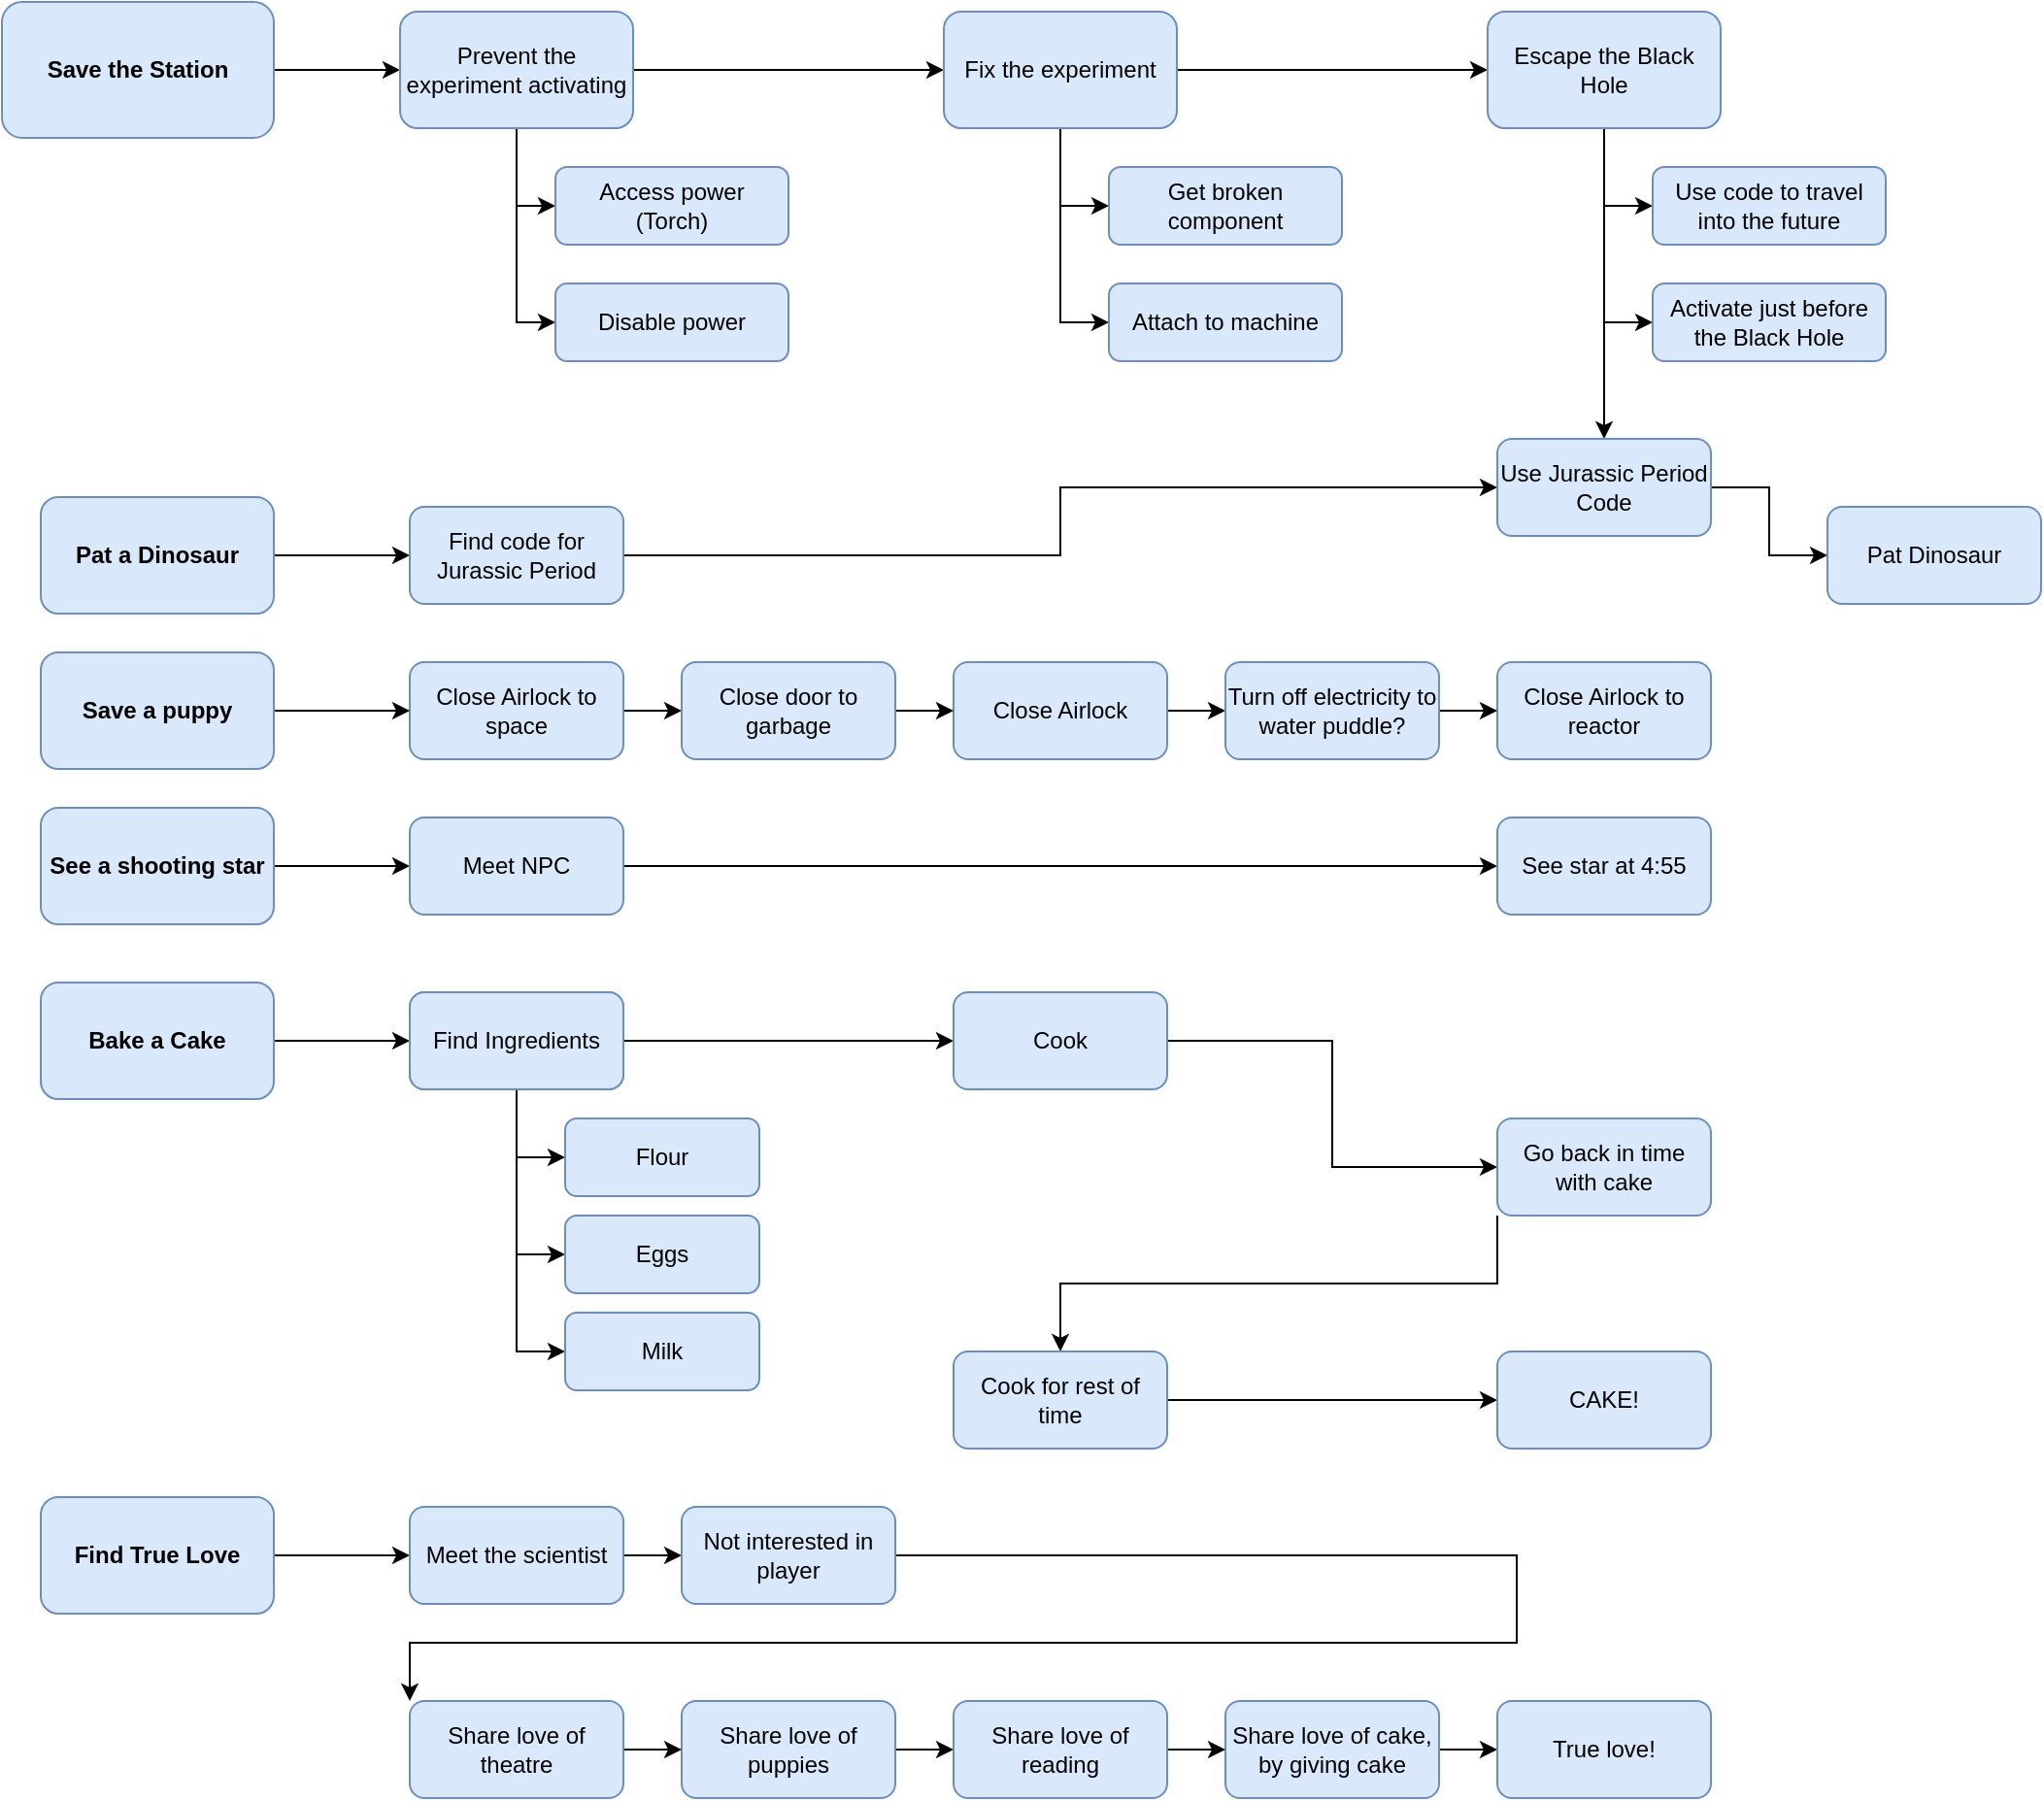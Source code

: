 <mxfile version="13.4.6" type="github">
  <diagram id="H_ADCNFSKE6KXyviuMyO" name="Page-1">
    <mxGraphModel dx="1038" dy="547" grid="1" gridSize="10" guides="1" tooltips="1" connect="1" arrows="1" fold="1" page="1" pageScale="1" pageWidth="850" pageHeight="1100" math="0" shadow="0">
      <root>
        <mxCell id="0" />
        <mxCell id="1" parent="0" />
        <mxCell id="KEr6oTCdbEEZz1s0yIdZ-9" style="edgeStyle=orthogonalEdgeStyle;rounded=0;orthogonalLoop=1;jettySize=auto;html=1;entryX=0;entryY=0.5;entryDx=0;entryDy=0;" edge="1" parent="1" source="KEr6oTCdbEEZz1s0yIdZ-1" target="KEr6oTCdbEEZz1s0yIdZ-7">
          <mxGeometry relative="1" as="geometry" />
        </mxCell>
        <mxCell id="KEr6oTCdbEEZz1s0yIdZ-1" value="&lt;b&gt;Save the Station&lt;/b&gt;" style="rounded=1;whiteSpace=wrap;html=1;fillColor=#dae8fc;strokeColor=#6c8ebf;" vertex="1" parent="1">
          <mxGeometry x="20" y="35" width="140" height="70" as="geometry" />
        </mxCell>
        <mxCell id="KEr6oTCdbEEZz1s0yIdZ-20" style="edgeStyle=orthogonalEdgeStyle;rounded=0;orthogonalLoop=1;jettySize=auto;html=1;entryX=0;entryY=0.5;entryDx=0;entryDy=0;" edge="1" parent="1" source="KEr6oTCdbEEZz1s0yIdZ-2" target="KEr6oTCdbEEZz1s0yIdZ-17">
          <mxGeometry relative="1" as="geometry" />
        </mxCell>
        <mxCell id="KEr6oTCdbEEZz1s0yIdZ-2" value="Close Airlock to space" style="rounded=1;whiteSpace=wrap;html=1;fillColor=#dae8fc;strokeColor=#6c8ebf;" vertex="1" parent="1">
          <mxGeometry x="230" y="375" width="110" height="50" as="geometry" />
        </mxCell>
        <mxCell id="KEr6oTCdbEEZz1s0yIdZ-27" style="edgeStyle=orthogonalEdgeStyle;rounded=0;orthogonalLoop=1;jettySize=auto;html=1;entryX=0;entryY=0.5;entryDx=0;entryDy=0;" edge="1" parent="1" source="KEr6oTCdbEEZz1s0yIdZ-3" target="KEr6oTCdbEEZz1s0yIdZ-24">
          <mxGeometry relative="1" as="geometry" />
        </mxCell>
        <mxCell id="KEr6oTCdbEEZz1s0yIdZ-3" value="&lt;b&gt;See a shooting star&lt;/b&gt;" style="rounded=1;whiteSpace=wrap;html=1;fillColor=#dae8fc;strokeColor=#6c8ebf;" vertex="1" parent="1">
          <mxGeometry x="40" y="450" width="120" height="60" as="geometry" />
        </mxCell>
        <mxCell id="KEr6oTCdbEEZz1s0yIdZ-31" style="edgeStyle=orthogonalEdgeStyle;rounded=0;orthogonalLoop=1;jettySize=auto;html=1;entryX=0;entryY=0.5;entryDx=0;entryDy=0;" edge="1" parent="1" source="KEr6oTCdbEEZz1s0yIdZ-4" target="KEr6oTCdbEEZz1s0yIdZ-29">
          <mxGeometry relative="1" as="geometry" />
        </mxCell>
        <mxCell id="KEr6oTCdbEEZz1s0yIdZ-4" value="&lt;b&gt;Pat a Dinosaur&lt;/b&gt;" style="rounded=1;whiteSpace=wrap;html=1;fillColor=#dae8fc;strokeColor=#6c8ebf;" vertex="1" parent="1">
          <mxGeometry x="40" y="290" width="120" height="60" as="geometry" />
        </mxCell>
        <mxCell id="KEr6oTCdbEEZz1s0yIdZ-34" style="edgeStyle=orthogonalEdgeStyle;rounded=0;orthogonalLoop=1;jettySize=auto;html=1;exitX=1;exitY=0.5;exitDx=0;exitDy=0;entryX=0;entryY=0.5;entryDx=0;entryDy=0;" edge="1" parent="1" source="KEr6oTCdbEEZz1s0yIdZ-5" target="KEr6oTCdbEEZz1s0yIdZ-33">
          <mxGeometry relative="1" as="geometry" />
        </mxCell>
        <mxCell id="KEr6oTCdbEEZz1s0yIdZ-5" value="&lt;b&gt;Bake a Cake&lt;/b&gt;" style="rounded=1;whiteSpace=wrap;html=1;fillColor=#dae8fc;strokeColor=#6c8ebf;" vertex="1" parent="1">
          <mxGeometry x="40" y="540" width="120" height="60" as="geometry" />
        </mxCell>
        <mxCell id="KEr6oTCdbEEZz1s0yIdZ-52" style="edgeStyle=orthogonalEdgeStyle;rounded=0;orthogonalLoop=1;jettySize=auto;html=1;exitX=1;exitY=0.5;exitDx=0;exitDy=0;entryX=0;entryY=0.5;entryDx=0;entryDy=0;" edge="1" parent="1" source="KEr6oTCdbEEZz1s0yIdZ-6">
          <mxGeometry relative="1" as="geometry">
            <mxPoint x="230" y="835" as="targetPoint" />
          </mxGeometry>
        </mxCell>
        <mxCell id="KEr6oTCdbEEZz1s0yIdZ-6" value="&lt;b&gt;Find True Love&lt;/b&gt;" style="rounded=1;whiteSpace=wrap;html=1;fillColor=#dae8fc;strokeColor=#6c8ebf;" vertex="1" parent="1">
          <mxGeometry x="40" y="805" width="120" height="60" as="geometry" />
        </mxCell>
        <mxCell id="KEr6oTCdbEEZz1s0yIdZ-10" style="edgeStyle=orthogonalEdgeStyle;rounded=0;orthogonalLoop=1;jettySize=auto;html=1;entryX=0;entryY=0.5;entryDx=0;entryDy=0;" edge="1" parent="1" source="KEr6oTCdbEEZz1s0yIdZ-7" target="KEr6oTCdbEEZz1s0yIdZ-8">
          <mxGeometry relative="1" as="geometry" />
        </mxCell>
        <mxCell id="KEr6oTCdbEEZz1s0yIdZ-70" style="edgeStyle=orthogonalEdgeStyle;rounded=0;orthogonalLoop=1;jettySize=auto;html=1;exitX=0.5;exitY=1;exitDx=0;exitDy=0;entryX=0;entryY=0.5;entryDx=0;entryDy=0;" edge="1" parent="1" source="KEr6oTCdbEEZz1s0yIdZ-7" target="KEr6oTCdbEEZz1s0yIdZ-68">
          <mxGeometry relative="1" as="geometry" />
        </mxCell>
        <mxCell id="KEr6oTCdbEEZz1s0yIdZ-71" style="edgeStyle=orthogonalEdgeStyle;rounded=0;orthogonalLoop=1;jettySize=auto;html=1;exitX=0.5;exitY=1;exitDx=0;exitDy=0;entryX=0;entryY=0.5;entryDx=0;entryDy=0;" edge="1" parent="1" source="KEr6oTCdbEEZz1s0yIdZ-7" target="KEr6oTCdbEEZz1s0yIdZ-69">
          <mxGeometry relative="1" as="geometry" />
        </mxCell>
        <mxCell id="KEr6oTCdbEEZz1s0yIdZ-7" value="Prevent the experiment activating" style="rounded=1;whiteSpace=wrap;html=1;fillColor=#dae8fc;strokeColor=#6c8ebf;" vertex="1" parent="1">
          <mxGeometry x="225" y="40" width="120" height="60" as="geometry" />
        </mxCell>
        <mxCell id="KEr6oTCdbEEZz1s0yIdZ-12" style="edgeStyle=orthogonalEdgeStyle;rounded=0;orthogonalLoop=1;jettySize=auto;html=1;entryX=0;entryY=0.5;entryDx=0;entryDy=0;" edge="1" parent="1" source="KEr6oTCdbEEZz1s0yIdZ-8" target="KEr6oTCdbEEZz1s0yIdZ-11">
          <mxGeometry relative="1" as="geometry" />
        </mxCell>
        <mxCell id="KEr6oTCdbEEZz1s0yIdZ-73" style="edgeStyle=orthogonalEdgeStyle;rounded=0;orthogonalLoop=1;jettySize=auto;html=1;exitX=0.5;exitY=1;exitDx=0;exitDy=0;entryX=0;entryY=0.5;entryDx=0;entryDy=0;" edge="1" parent="1" source="KEr6oTCdbEEZz1s0yIdZ-8" target="KEr6oTCdbEEZz1s0yIdZ-72">
          <mxGeometry relative="1" as="geometry" />
        </mxCell>
        <mxCell id="KEr6oTCdbEEZz1s0yIdZ-75" style="edgeStyle=orthogonalEdgeStyle;rounded=0;orthogonalLoop=1;jettySize=auto;html=1;exitX=0.5;exitY=1;exitDx=0;exitDy=0;entryX=0;entryY=0.5;entryDx=0;entryDy=0;" edge="1" parent="1" source="KEr6oTCdbEEZz1s0yIdZ-8" target="KEr6oTCdbEEZz1s0yIdZ-74">
          <mxGeometry relative="1" as="geometry" />
        </mxCell>
        <mxCell id="KEr6oTCdbEEZz1s0yIdZ-8" value="Fix the experiment" style="rounded=1;whiteSpace=wrap;html=1;fillColor=#dae8fc;strokeColor=#6c8ebf;" vertex="1" parent="1">
          <mxGeometry x="505" y="40" width="120" height="60" as="geometry" />
        </mxCell>
        <mxCell id="KEr6oTCdbEEZz1s0yIdZ-77" style="edgeStyle=orthogonalEdgeStyle;rounded=0;orthogonalLoop=1;jettySize=auto;html=1;exitX=0.5;exitY=1;exitDx=0;exitDy=0;entryX=0;entryY=0.5;entryDx=0;entryDy=0;" edge="1" parent="1" source="KEr6oTCdbEEZz1s0yIdZ-11" target="KEr6oTCdbEEZz1s0yIdZ-76">
          <mxGeometry relative="1" as="geometry" />
        </mxCell>
        <mxCell id="KEr6oTCdbEEZz1s0yIdZ-79" style="edgeStyle=orthogonalEdgeStyle;rounded=0;orthogonalLoop=1;jettySize=auto;html=1;exitX=0.5;exitY=1;exitDx=0;exitDy=0;entryX=0;entryY=0.5;entryDx=0;entryDy=0;" edge="1" parent="1" source="KEr6oTCdbEEZz1s0yIdZ-11" target="KEr6oTCdbEEZz1s0yIdZ-78">
          <mxGeometry relative="1" as="geometry" />
        </mxCell>
        <mxCell id="KEr6oTCdbEEZz1s0yIdZ-81" style="edgeStyle=orthogonalEdgeStyle;rounded=0;orthogonalLoop=1;jettySize=auto;html=1;exitX=0.5;exitY=1;exitDx=0;exitDy=0;entryX=0.5;entryY=0;entryDx=0;entryDy=0;" edge="1" parent="1" source="KEr6oTCdbEEZz1s0yIdZ-11" target="KEr6oTCdbEEZz1s0yIdZ-30">
          <mxGeometry relative="1" as="geometry" />
        </mxCell>
        <mxCell id="KEr6oTCdbEEZz1s0yIdZ-11" value="Escape the Black Hole" style="rounded=1;whiteSpace=wrap;html=1;fillColor=#dae8fc;strokeColor=#6c8ebf;" vertex="1" parent="1">
          <mxGeometry x="785" y="40" width="120" height="60" as="geometry" />
        </mxCell>
        <mxCell id="KEr6oTCdbEEZz1s0yIdZ-19" style="edgeStyle=orthogonalEdgeStyle;rounded=0;orthogonalLoop=1;jettySize=auto;html=1;entryX=0;entryY=0.5;entryDx=0;entryDy=0;" edge="1" parent="1" source="KEr6oTCdbEEZz1s0yIdZ-13" target="KEr6oTCdbEEZz1s0yIdZ-2">
          <mxGeometry relative="1" as="geometry" />
        </mxCell>
        <mxCell id="KEr6oTCdbEEZz1s0yIdZ-13" value="&lt;b&gt;Save a puppy&lt;/b&gt;" style="rounded=1;whiteSpace=wrap;html=1;fillColor=#dae8fc;strokeColor=#6c8ebf;" vertex="1" parent="1">
          <mxGeometry x="40" y="370" width="120" height="60" as="geometry" />
        </mxCell>
        <mxCell id="KEr6oTCdbEEZz1s0yIdZ-22" style="edgeStyle=orthogonalEdgeStyle;rounded=0;orthogonalLoop=1;jettySize=auto;html=1;exitX=1;exitY=0.5;exitDx=0;exitDy=0;entryX=0;entryY=0.5;entryDx=0;entryDy=0;" edge="1" parent="1" source="KEr6oTCdbEEZz1s0yIdZ-15" target="KEr6oTCdbEEZz1s0yIdZ-18">
          <mxGeometry relative="1" as="geometry" />
        </mxCell>
        <mxCell id="KEr6oTCdbEEZz1s0yIdZ-15" value="Close Airlock" style="rounded=1;whiteSpace=wrap;html=1;fillColor=#dae8fc;strokeColor=#6c8ebf;" vertex="1" parent="1">
          <mxGeometry x="510" y="375" width="110" height="50" as="geometry" />
        </mxCell>
        <mxCell id="KEr6oTCdbEEZz1s0yIdZ-16" value="Close Airlock to reactor" style="rounded=1;whiteSpace=wrap;html=1;fillColor=#dae8fc;strokeColor=#6c8ebf;" vertex="1" parent="1">
          <mxGeometry x="790" y="375" width="110" height="50" as="geometry" />
        </mxCell>
        <mxCell id="KEr6oTCdbEEZz1s0yIdZ-21" style="edgeStyle=orthogonalEdgeStyle;rounded=0;orthogonalLoop=1;jettySize=auto;html=1;exitX=1;exitY=0.5;exitDx=0;exitDy=0;entryX=0;entryY=0.5;entryDx=0;entryDy=0;" edge="1" parent="1" source="KEr6oTCdbEEZz1s0yIdZ-17" target="KEr6oTCdbEEZz1s0yIdZ-15">
          <mxGeometry relative="1" as="geometry" />
        </mxCell>
        <mxCell id="KEr6oTCdbEEZz1s0yIdZ-17" value="Close door to garbage" style="rounded=1;whiteSpace=wrap;html=1;fillColor=#dae8fc;strokeColor=#6c8ebf;" vertex="1" parent="1">
          <mxGeometry x="370" y="375" width="110" height="50" as="geometry" />
        </mxCell>
        <mxCell id="KEr6oTCdbEEZz1s0yIdZ-23" style="edgeStyle=orthogonalEdgeStyle;rounded=0;orthogonalLoop=1;jettySize=auto;html=1;exitX=1;exitY=0.5;exitDx=0;exitDy=0;entryX=0;entryY=0.5;entryDx=0;entryDy=0;" edge="1" parent="1" source="KEr6oTCdbEEZz1s0yIdZ-18" target="KEr6oTCdbEEZz1s0yIdZ-16">
          <mxGeometry relative="1" as="geometry" />
        </mxCell>
        <mxCell id="KEr6oTCdbEEZz1s0yIdZ-18" value="Turn off electricity to water puddle?" style="rounded=1;whiteSpace=wrap;html=1;fillColor=#dae8fc;strokeColor=#6c8ebf;" vertex="1" parent="1">
          <mxGeometry x="650" y="375" width="110" height="50" as="geometry" />
        </mxCell>
        <mxCell id="KEr6oTCdbEEZz1s0yIdZ-26" style="edgeStyle=orthogonalEdgeStyle;rounded=0;orthogonalLoop=1;jettySize=auto;html=1;entryX=0;entryY=0.5;entryDx=0;entryDy=0;" edge="1" parent="1" source="KEr6oTCdbEEZz1s0yIdZ-24" target="KEr6oTCdbEEZz1s0yIdZ-25">
          <mxGeometry relative="1" as="geometry" />
        </mxCell>
        <mxCell id="KEr6oTCdbEEZz1s0yIdZ-24" value="Meet NPC" style="rounded=1;whiteSpace=wrap;html=1;fillColor=#dae8fc;strokeColor=#6c8ebf;" vertex="1" parent="1">
          <mxGeometry x="230" y="455" width="110" height="50" as="geometry" />
        </mxCell>
        <mxCell id="KEr6oTCdbEEZz1s0yIdZ-25" value="See star at 4:55" style="rounded=1;whiteSpace=wrap;html=1;fillColor=#dae8fc;strokeColor=#6c8ebf;" vertex="1" parent="1">
          <mxGeometry x="790" y="455" width="110" height="50" as="geometry" />
        </mxCell>
        <mxCell id="KEr6oTCdbEEZz1s0yIdZ-32" style="edgeStyle=orthogonalEdgeStyle;rounded=0;orthogonalLoop=1;jettySize=auto;html=1;entryX=0;entryY=0.5;entryDx=0;entryDy=0;" edge="1" parent="1" source="KEr6oTCdbEEZz1s0yIdZ-29" target="KEr6oTCdbEEZz1s0yIdZ-30">
          <mxGeometry relative="1" as="geometry" />
        </mxCell>
        <mxCell id="KEr6oTCdbEEZz1s0yIdZ-29" value="Find code for Jurassic Period" style="rounded=1;whiteSpace=wrap;html=1;fillColor=#dae8fc;strokeColor=#6c8ebf;" vertex="1" parent="1">
          <mxGeometry x="230" y="295" width="110" height="50" as="geometry" />
        </mxCell>
        <mxCell id="KEr6oTCdbEEZz1s0yIdZ-82" style="edgeStyle=orthogonalEdgeStyle;rounded=0;orthogonalLoop=1;jettySize=auto;html=1;exitX=1;exitY=0.5;exitDx=0;exitDy=0;entryX=0;entryY=0.5;entryDx=0;entryDy=0;" edge="1" parent="1" source="KEr6oTCdbEEZz1s0yIdZ-30" target="KEr6oTCdbEEZz1s0yIdZ-80">
          <mxGeometry relative="1" as="geometry" />
        </mxCell>
        <mxCell id="KEr6oTCdbEEZz1s0yIdZ-30" value="Use Jurassic Period Code" style="rounded=1;whiteSpace=wrap;html=1;fillColor=#dae8fc;strokeColor=#6c8ebf;" vertex="1" parent="1">
          <mxGeometry x="790" y="260" width="110" height="50" as="geometry" />
        </mxCell>
        <mxCell id="KEr6oTCdbEEZz1s0yIdZ-38" style="edgeStyle=orthogonalEdgeStyle;rounded=0;orthogonalLoop=1;jettySize=auto;html=1;exitX=0.5;exitY=1;exitDx=0;exitDy=0;entryX=0;entryY=0.5;entryDx=0;entryDy=0;" edge="1" parent="1" source="KEr6oTCdbEEZz1s0yIdZ-33" target="KEr6oTCdbEEZz1s0yIdZ-35">
          <mxGeometry relative="1" as="geometry" />
        </mxCell>
        <mxCell id="KEr6oTCdbEEZz1s0yIdZ-39" style="edgeStyle=orthogonalEdgeStyle;rounded=0;orthogonalLoop=1;jettySize=auto;html=1;exitX=0.5;exitY=1;exitDx=0;exitDy=0;entryX=0;entryY=0.5;entryDx=0;entryDy=0;" edge="1" parent="1" source="KEr6oTCdbEEZz1s0yIdZ-33" target="KEr6oTCdbEEZz1s0yIdZ-36">
          <mxGeometry relative="1" as="geometry" />
        </mxCell>
        <mxCell id="KEr6oTCdbEEZz1s0yIdZ-40" style="edgeStyle=orthogonalEdgeStyle;rounded=0;orthogonalLoop=1;jettySize=auto;html=1;exitX=0.5;exitY=1;exitDx=0;exitDy=0;entryX=0;entryY=0.5;entryDx=0;entryDy=0;" edge="1" parent="1" source="KEr6oTCdbEEZz1s0yIdZ-33" target="KEr6oTCdbEEZz1s0yIdZ-37">
          <mxGeometry relative="1" as="geometry" />
        </mxCell>
        <mxCell id="KEr6oTCdbEEZz1s0yIdZ-43" style="edgeStyle=orthogonalEdgeStyle;rounded=0;orthogonalLoop=1;jettySize=auto;html=1;exitX=1;exitY=0.5;exitDx=0;exitDy=0;entryX=0;entryY=0.5;entryDx=0;entryDy=0;" edge="1" parent="1" source="KEr6oTCdbEEZz1s0yIdZ-33" target="KEr6oTCdbEEZz1s0yIdZ-42">
          <mxGeometry relative="1" as="geometry" />
        </mxCell>
        <mxCell id="KEr6oTCdbEEZz1s0yIdZ-33" value="Find Ingredients" style="rounded=1;whiteSpace=wrap;html=1;fillColor=#dae8fc;strokeColor=#6c8ebf;" vertex="1" parent="1">
          <mxGeometry x="230" y="545" width="110" height="50" as="geometry" />
        </mxCell>
        <mxCell id="KEr6oTCdbEEZz1s0yIdZ-35" value="Flour" style="rounded=1;whiteSpace=wrap;html=1;fillColor=#dae8fc;strokeColor=#6c8ebf;" vertex="1" parent="1">
          <mxGeometry x="310" y="610" width="100" height="40" as="geometry" />
        </mxCell>
        <mxCell id="KEr6oTCdbEEZz1s0yIdZ-36" value="Eggs" style="rounded=1;whiteSpace=wrap;html=1;fillColor=#dae8fc;strokeColor=#6c8ebf;" vertex="1" parent="1">
          <mxGeometry x="310" y="660" width="100" height="40" as="geometry" />
        </mxCell>
        <mxCell id="KEr6oTCdbEEZz1s0yIdZ-37" value="&lt;div&gt;Milk&lt;/div&gt;" style="rounded=1;whiteSpace=wrap;html=1;fillColor=#dae8fc;strokeColor=#6c8ebf;" vertex="1" parent="1">
          <mxGeometry x="310" y="710" width="100" height="40" as="geometry" />
        </mxCell>
        <mxCell id="KEr6oTCdbEEZz1s0yIdZ-45" style="edgeStyle=orthogonalEdgeStyle;rounded=0;orthogonalLoop=1;jettySize=auto;html=1;exitX=1;exitY=0.5;exitDx=0;exitDy=0;entryX=0;entryY=0.5;entryDx=0;entryDy=0;" edge="1" parent="1" source="KEr6oTCdbEEZz1s0yIdZ-42" target="KEr6oTCdbEEZz1s0yIdZ-44">
          <mxGeometry relative="1" as="geometry" />
        </mxCell>
        <mxCell id="KEr6oTCdbEEZz1s0yIdZ-42" value="Cook" style="rounded=1;whiteSpace=wrap;html=1;fillColor=#dae8fc;strokeColor=#6c8ebf;" vertex="1" parent="1">
          <mxGeometry x="510" y="545" width="110" height="50" as="geometry" />
        </mxCell>
        <mxCell id="KEr6oTCdbEEZz1s0yIdZ-47" style="edgeStyle=orthogonalEdgeStyle;rounded=0;orthogonalLoop=1;jettySize=auto;html=1;exitX=0;exitY=1;exitDx=0;exitDy=0;entryX=0.5;entryY=0;entryDx=0;entryDy=0;" edge="1" parent="1" source="KEr6oTCdbEEZz1s0yIdZ-44" target="KEr6oTCdbEEZz1s0yIdZ-46">
          <mxGeometry relative="1" as="geometry" />
        </mxCell>
        <mxCell id="KEr6oTCdbEEZz1s0yIdZ-44" value="Go back in time with cake" style="rounded=1;whiteSpace=wrap;html=1;fillColor=#dae8fc;strokeColor=#6c8ebf;" vertex="1" parent="1">
          <mxGeometry x="790" y="610" width="110" height="50" as="geometry" />
        </mxCell>
        <mxCell id="KEr6oTCdbEEZz1s0yIdZ-49" style="edgeStyle=orthogonalEdgeStyle;rounded=0;orthogonalLoop=1;jettySize=auto;html=1;exitX=1;exitY=0.5;exitDx=0;exitDy=0;entryX=0;entryY=0.5;entryDx=0;entryDy=0;" edge="1" parent="1" source="KEr6oTCdbEEZz1s0yIdZ-46" target="KEr6oTCdbEEZz1s0yIdZ-48">
          <mxGeometry relative="1" as="geometry" />
        </mxCell>
        <mxCell id="KEr6oTCdbEEZz1s0yIdZ-46" value="Cook for rest of time" style="rounded=1;whiteSpace=wrap;html=1;fillColor=#dae8fc;strokeColor=#6c8ebf;" vertex="1" parent="1">
          <mxGeometry x="510" y="730" width="110" height="50" as="geometry" />
        </mxCell>
        <mxCell id="KEr6oTCdbEEZz1s0yIdZ-48" value="CAKE!" style="rounded=1;whiteSpace=wrap;html=1;fillColor=#dae8fc;strokeColor=#6c8ebf;" vertex="1" parent="1">
          <mxGeometry x="790" y="730" width="110" height="50" as="geometry" />
        </mxCell>
        <mxCell id="KEr6oTCdbEEZz1s0yIdZ-50" value="Find Ingredients" style="rounded=1;whiteSpace=wrap;html=1;fillColor=#dae8fc;strokeColor=#6c8ebf;" vertex="1" parent="1">
          <mxGeometry x="230" y="545" width="110" height="50" as="geometry" />
        </mxCell>
        <mxCell id="KEr6oTCdbEEZz1s0yIdZ-64" style="edgeStyle=orthogonalEdgeStyle;rounded=0;orthogonalLoop=1;jettySize=auto;html=1;exitX=1;exitY=0.5;exitDx=0;exitDy=0;entryX=0;entryY=0.5;entryDx=0;entryDy=0;" edge="1" parent="1" source="KEr6oTCdbEEZz1s0yIdZ-55" target="KEr6oTCdbEEZz1s0yIdZ-63">
          <mxGeometry relative="1" as="geometry" />
        </mxCell>
        <mxCell id="KEr6oTCdbEEZz1s0yIdZ-55" value="Meet the scientist" style="rounded=1;whiteSpace=wrap;html=1;fillColor=#dae8fc;strokeColor=#6c8ebf;" vertex="1" parent="1">
          <mxGeometry x="230" y="810" width="110" height="50" as="geometry" />
        </mxCell>
        <mxCell id="KEr6oTCdbEEZz1s0yIdZ-56" style="edgeStyle=orthogonalEdgeStyle;rounded=0;orthogonalLoop=1;jettySize=auto;html=1;exitX=1;exitY=0.5;exitDx=0;exitDy=0;entryX=0;entryY=0.5;entryDx=0;entryDy=0;" edge="1" parent="1" source="KEr6oTCdbEEZz1s0yIdZ-57" target="KEr6oTCdbEEZz1s0yIdZ-62">
          <mxGeometry relative="1" as="geometry" />
        </mxCell>
        <mxCell id="KEr6oTCdbEEZz1s0yIdZ-57" value="Share love of puppies" style="rounded=1;whiteSpace=wrap;html=1;fillColor=#dae8fc;strokeColor=#6c8ebf;" vertex="1" parent="1">
          <mxGeometry x="370" y="910" width="110" height="50" as="geometry" />
        </mxCell>
        <mxCell id="KEr6oTCdbEEZz1s0yIdZ-67" style="edgeStyle=orthogonalEdgeStyle;rounded=0;orthogonalLoop=1;jettySize=auto;html=1;exitX=1;exitY=0.5;exitDx=0;exitDy=0;entryX=0;entryY=0.5;entryDx=0;entryDy=0;" edge="1" parent="1" source="KEr6oTCdbEEZz1s0yIdZ-58" target="KEr6oTCdbEEZz1s0yIdZ-66">
          <mxGeometry relative="1" as="geometry" />
        </mxCell>
        <mxCell id="KEr6oTCdbEEZz1s0yIdZ-58" value="Share love of cake, by giving cake " style="rounded=1;whiteSpace=wrap;html=1;fillColor=#dae8fc;strokeColor=#6c8ebf;" vertex="1" parent="1">
          <mxGeometry x="650" y="910" width="110" height="50" as="geometry" />
        </mxCell>
        <mxCell id="KEr6oTCdbEEZz1s0yIdZ-59" style="edgeStyle=orthogonalEdgeStyle;rounded=0;orthogonalLoop=1;jettySize=auto;html=1;exitX=1;exitY=0.5;exitDx=0;exitDy=0;entryX=0;entryY=0.5;entryDx=0;entryDy=0;" edge="1" parent="1" source="KEr6oTCdbEEZz1s0yIdZ-60" target="KEr6oTCdbEEZz1s0yIdZ-57">
          <mxGeometry relative="1" as="geometry" />
        </mxCell>
        <mxCell id="KEr6oTCdbEEZz1s0yIdZ-60" value="Share love of theatre " style="rounded=1;whiteSpace=wrap;html=1;fillColor=#dae8fc;strokeColor=#6c8ebf;" vertex="1" parent="1">
          <mxGeometry x="230" y="910" width="110" height="50" as="geometry" />
        </mxCell>
        <mxCell id="KEr6oTCdbEEZz1s0yIdZ-61" style="edgeStyle=orthogonalEdgeStyle;rounded=0;orthogonalLoop=1;jettySize=auto;html=1;exitX=1;exitY=0.5;exitDx=0;exitDy=0;entryX=0;entryY=0.5;entryDx=0;entryDy=0;" edge="1" parent="1" source="KEr6oTCdbEEZz1s0yIdZ-62" target="KEr6oTCdbEEZz1s0yIdZ-58">
          <mxGeometry relative="1" as="geometry" />
        </mxCell>
        <mxCell id="KEr6oTCdbEEZz1s0yIdZ-62" value="Share love of reading" style="rounded=1;whiteSpace=wrap;html=1;fillColor=#dae8fc;strokeColor=#6c8ebf;" vertex="1" parent="1">
          <mxGeometry x="510" y="910" width="110" height="50" as="geometry" />
        </mxCell>
        <mxCell id="KEr6oTCdbEEZz1s0yIdZ-65" style="edgeStyle=orthogonalEdgeStyle;rounded=0;orthogonalLoop=1;jettySize=auto;html=1;exitX=1;exitY=0.5;exitDx=0;exitDy=0;entryX=0;entryY=0;entryDx=0;entryDy=0;" edge="1" parent="1" source="KEr6oTCdbEEZz1s0yIdZ-63" target="KEr6oTCdbEEZz1s0yIdZ-60">
          <mxGeometry relative="1" as="geometry">
            <mxPoint x="240" y="880" as="targetPoint" />
            <Array as="points">
              <mxPoint x="800" y="835" />
              <mxPoint x="800" y="880" />
              <mxPoint x="230" y="880" />
            </Array>
          </mxGeometry>
        </mxCell>
        <mxCell id="KEr6oTCdbEEZz1s0yIdZ-63" value="Not interested in player" style="rounded=1;whiteSpace=wrap;html=1;fillColor=#dae8fc;strokeColor=#6c8ebf;" vertex="1" parent="1">
          <mxGeometry x="370" y="810" width="110" height="50" as="geometry" />
        </mxCell>
        <mxCell id="KEr6oTCdbEEZz1s0yIdZ-66" value="True love!" style="rounded=1;whiteSpace=wrap;html=1;fillColor=#dae8fc;strokeColor=#6c8ebf;" vertex="1" parent="1">
          <mxGeometry x="790" y="910" width="110" height="50" as="geometry" />
        </mxCell>
        <mxCell id="KEr6oTCdbEEZz1s0yIdZ-68" value="Access power&lt;br&gt;(Torch)" style="rounded=1;whiteSpace=wrap;html=1;fillColor=#dae8fc;strokeColor=#6c8ebf;" vertex="1" parent="1">
          <mxGeometry x="305" y="120" width="120" height="40" as="geometry" />
        </mxCell>
        <mxCell id="KEr6oTCdbEEZz1s0yIdZ-69" value="Disable power" style="rounded=1;whiteSpace=wrap;html=1;fillColor=#dae8fc;strokeColor=#6c8ebf;" vertex="1" parent="1">
          <mxGeometry x="305" y="180" width="120" height="40" as="geometry" />
        </mxCell>
        <mxCell id="KEr6oTCdbEEZz1s0yIdZ-72" value="Get broken component" style="rounded=1;whiteSpace=wrap;html=1;fillColor=#dae8fc;strokeColor=#6c8ebf;" vertex="1" parent="1">
          <mxGeometry x="590" y="120" width="120" height="40" as="geometry" />
        </mxCell>
        <mxCell id="KEr6oTCdbEEZz1s0yIdZ-74" value="Attach to machine" style="rounded=1;whiteSpace=wrap;html=1;fillColor=#dae8fc;strokeColor=#6c8ebf;" vertex="1" parent="1">
          <mxGeometry x="590" y="180" width="120" height="40" as="geometry" />
        </mxCell>
        <mxCell id="KEr6oTCdbEEZz1s0yIdZ-76" value="Use code to travel into the future" style="rounded=1;whiteSpace=wrap;html=1;fillColor=#dae8fc;strokeColor=#6c8ebf;" vertex="1" parent="1">
          <mxGeometry x="870" y="120" width="120" height="40" as="geometry" />
        </mxCell>
        <mxCell id="KEr6oTCdbEEZz1s0yIdZ-78" value="Activate just before the Black Hole" style="rounded=1;whiteSpace=wrap;html=1;fillColor=#dae8fc;strokeColor=#6c8ebf;" vertex="1" parent="1">
          <mxGeometry x="870" y="180" width="120" height="40" as="geometry" />
        </mxCell>
        <mxCell id="KEr6oTCdbEEZz1s0yIdZ-80" value="Pat Dinosaur" style="rounded=1;whiteSpace=wrap;html=1;fillColor=#dae8fc;strokeColor=#6c8ebf;" vertex="1" parent="1">
          <mxGeometry x="960" y="295" width="110" height="50" as="geometry" />
        </mxCell>
      </root>
    </mxGraphModel>
  </diagram>
</mxfile>
